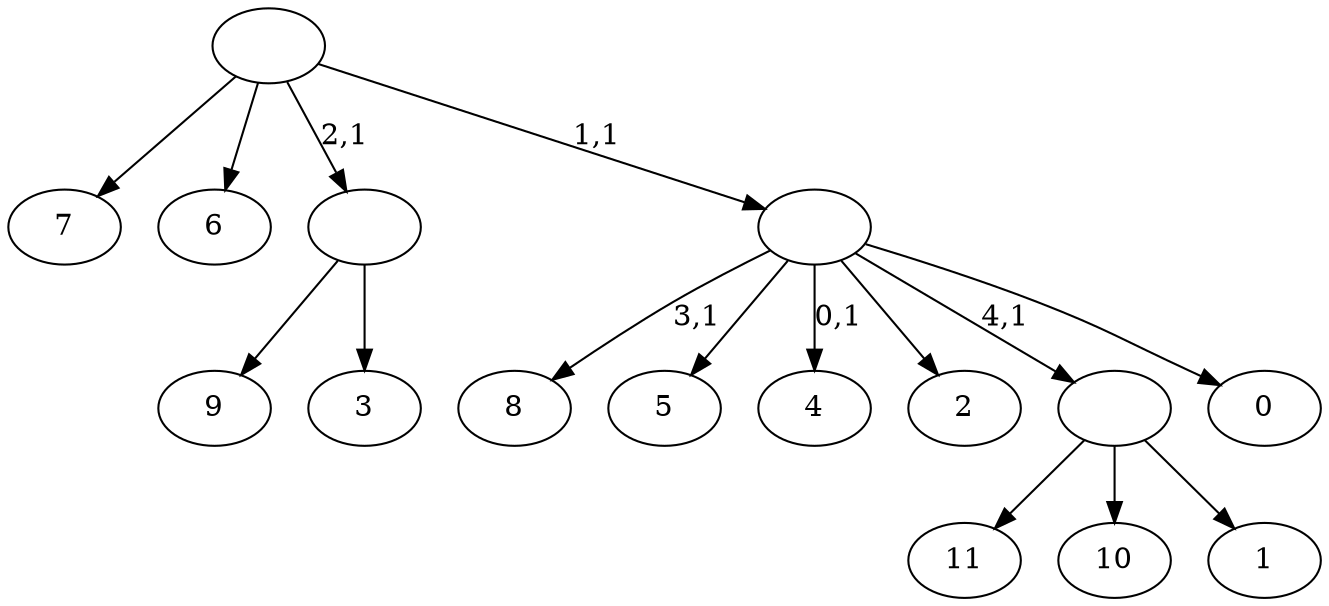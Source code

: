 digraph T {
	17 [label="11"]
	16 [label="10"]
	15 [label="9"]
	14 [label="8"]
	12 [label="7"]
	11 [label="6"]
	10 [label="5"]
	9 [label="4"]
	7 [label="3"]
	6 [label=""]
	5 [label="2"]
	4 [label="1"]
	3 [label=""]
	2 [label="0"]
	1 [label=""]
	0 [label=""]
	6 -> 15 [label=""]
	6 -> 7 [label=""]
	3 -> 17 [label=""]
	3 -> 16 [label=""]
	3 -> 4 [label=""]
	1 -> 9 [label="0,1"]
	1 -> 14 [label="3,1"]
	1 -> 10 [label=""]
	1 -> 5 [label=""]
	1 -> 3 [label="4,1"]
	1 -> 2 [label=""]
	0 -> 12 [label=""]
	0 -> 11 [label=""]
	0 -> 6 [label="2,1"]
	0 -> 1 [label="1,1"]
}
